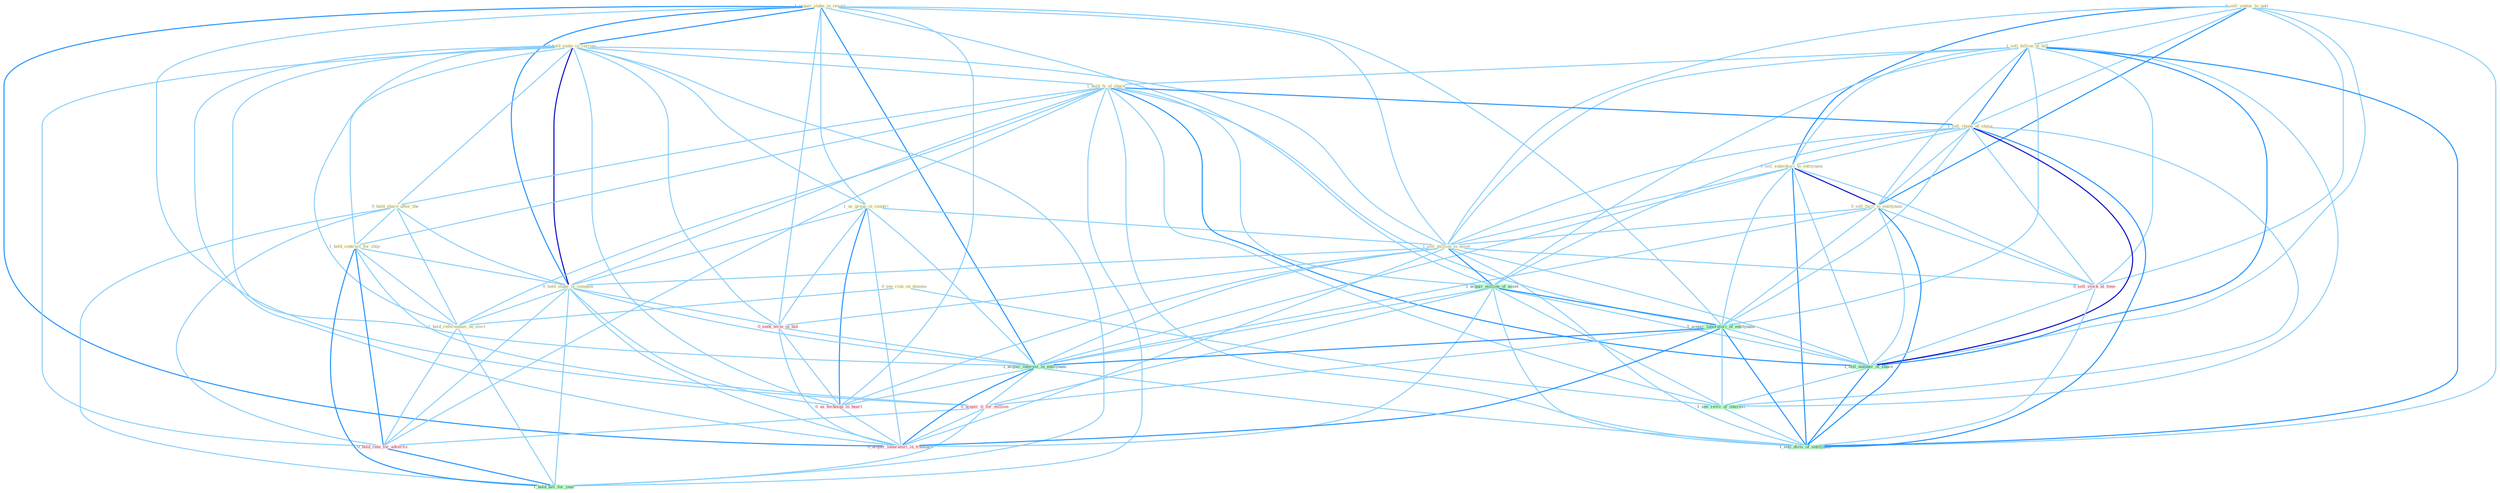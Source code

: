 Graph G{ 
    node
    [shape=polygon,style=filled,width=.5,height=.06,color="#BDFCC9",fixedsize=true,fontsize=4,
    fontcolor="#2f4f4f"];
    {node
    [color="#ffffe0", fontcolor="#8b7d6b"] "0_see_risk_on_dimens " "0_sell_ventur_to_unit " "1_acquir_stake_in_resort " "0_hold_stake_in_carrier " "1_us_group_in_countri " "1_sell_billion_of_bill " "1_hold_%_of_share " "0_hold_share_after_the " "1_hold_contract_for_ship " "1_sell_chunk_of_share " "0_sell_subsidiari_to_entitynam " "0_sell_facil_to_entitynam " "1_sell_million_in_asset " "0_hold_stake_in_compani " "1_hold_referendum_on_elect "}
{node [color="#fff0f5", fontcolor="#b22222"] "0_seek_term_in_bid " "0_us_techniqu_in_heart " "0_acquir_it_for_million " "0_hold_rate_for_advertis " "0_acquir_laboratori_in_transact " "0_sell_stock_at_time "}
edge [color="#B0E2FF"];

	"0_see_risk_on_dimens " -- "1_hold_referendum_on_elect " [w="1", color="#87cefa" ];
	"0_see_risk_on_dimens " -- "1_see_reviv_of_interest " [w="1", color="#87cefa" ];
	"0_sell_ventur_to_unit " -- "1_sell_billion_of_bill " [w="1", color="#87cefa" ];
	"0_sell_ventur_to_unit " -- "1_sell_chunk_of_share " [w="1", color="#87cefa" ];
	"0_sell_ventur_to_unit " -- "0_sell_subsidiari_to_entitynam " [w="2", color="#1e90ff" , len=0.8];
	"0_sell_ventur_to_unit " -- "0_sell_facil_to_entitynam " [w="2", color="#1e90ff" , len=0.8];
	"0_sell_ventur_to_unit " -- "1_sell_million_in_asset " [w="1", color="#87cefa" ];
	"0_sell_ventur_to_unit " -- "0_sell_stock_at_time " [w="1", color="#87cefa" ];
	"0_sell_ventur_to_unit " -- "1_sell_number_of_share " [w="1", color="#87cefa" ];
	"0_sell_ventur_to_unit " -- "1_sell_divis_of_entitynam " [w="1", color="#87cefa" ];
	"1_acquir_stake_in_resort " -- "0_hold_stake_in_carrier " [w="2", color="#1e90ff" , len=0.8];
	"1_acquir_stake_in_resort " -- "1_us_group_in_countri " [w="1", color="#87cefa" ];
	"1_acquir_stake_in_resort " -- "1_sell_million_in_asset " [w="1", color="#87cefa" ];
	"1_acquir_stake_in_resort " -- "0_hold_stake_in_compani " [w="2", color="#1e90ff" , len=0.8];
	"1_acquir_stake_in_resort " -- "1_acquir_million_of_asset " [w="1", color="#87cefa" ];
	"1_acquir_stake_in_resort " -- "1_acquir_laboratori_of_entitynam " [w="1", color="#87cefa" ];
	"1_acquir_stake_in_resort " -- "0_seek_term_in_bid " [w="1", color="#87cefa" ];
	"1_acquir_stake_in_resort " -- "1_acquir_interest_in_entitynam " [w="2", color="#1e90ff" , len=0.8];
	"1_acquir_stake_in_resort " -- "0_us_techniqu_in_heart " [w="1", color="#87cefa" ];
	"1_acquir_stake_in_resort " -- "0_acquir_it_for_million " [w="1", color="#87cefa" ];
	"1_acquir_stake_in_resort " -- "0_acquir_laboratori_in_transact " [w="2", color="#1e90ff" , len=0.8];
	"0_hold_stake_in_carrier " -- "1_us_group_in_countri " [w="1", color="#87cefa" ];
	"0_hold_stake_in_carrier " -- "1_hold_%_of_share " [w="1", color="#87cefa" ];
	"0_hold_stake_in_carrier " -- "0_hold_share_after_the " [w="1", color="#87cefa" ];
	"0_hold_stake_in_carrier " -- "1_hold_contract_for_ship " [w="1", color="#87cefa" ];
	"0_hold_stake_in_carrier " -- "1_sell_million_in_asset " [w="1", color="#87cefa" ];
	"0_hold_stake_in_carrier " -- "0_hold_stake_in_compani " [w="3", color="#0000cd" , len=0.6];
	"0_hold_stake_in_carrier " -- "1_hold_referendum_on_elect " [w="1", color="#87cefa" ];
	"0_hold_stake_in_carrier " -- "0_seek_term_in_bid " [w="1", color="#87cefa" ];
	"0_hold_stake_in_carrier " -- "1_acquir_interest_in_entitynam " [w="1", color="#87cefa" ];
	"0_hold_stake_in_carrier " -- "0_us_techniqu_in_heart " [w="1", color="#87cefa" ];
	"0_hold_stake_in_carrier " -- "0_hold_rate_for_advertis " [w="1", color="#87cefa" ];
	"0_hold_stake_in_carrier " -- "0_acquir_laboratori_in_transact " [w="1", color="#87cefa" ];
	"0_hold_stake_in_carrier " -- "1_hold_bill_for_year " [w="1", color="#87cefa" ];
	"1_us_group_in_countri " -- "1_sell_million_in_asset " [w="1", color="#87cefa" ];
	"1_us_group_in_countri " -- "0_hold_stake_in_compani " [w="1", color="#87cefa" ];
	"1_us_group_in_countri " -- "0_seek_term_in_bid " [w="1", color="#87cefa" ];
	"1_us_group_in_countri " -- "1_acquir_interest_in_entitynam " [w="1", color="#87cefa" ];
	"1_us_group_in_countri " -- "0_us_techniqu_in_heart " [w="2", color="#1e90ff" , len=0.8];
	"1_us_group_in_countri " -- "0_acquir_laboratori_in_transact " [w="1", color="#87cefa" ];
	"1_sell_billion_of_bill " -- "1_hold_%_of_share " [w="1", color="#87cefa" ];
	"1_sell_billion_of_bill " -- "1_sell_chunk_of_share " [w="2", color="#1e90ff" , len=0.8];
	"1_sell_billion_of_bill " -- "0_sell_subsidiari_to_entitynam " [w="1", color="#87cefa" ];
	"1_sell_billion_of_bill " -- "0_sell_facil_to_entitynam " [w="1", color="#87cefa" ];
	"1_sell_billion_of_bill " -- "1_sell_million_in_asset " [w="1", color="#87cefa" ];
	"1_sell_billion_of_bill " -- "1_acquir_million_of_asset " [w="1", color="#87cefa" ];
	"1_sell_billion_of_bill " -- "1_acquir_laboratori_of_entitynam " [w="1", color="#87cefa" ];
	"1_sell_billion_of_bill " -- "0_sell_stock_at_time " [w="1", color="#87cefa" ];
	"1_sell_billion_of_bill " -- "1_sell_number_of_share " [w="2", color="#1e90ff" , len=0.8];
	"1_sell_billion_of_bill " -- "1_see_reviv_of_interest " [w="1", color="#87cefa" ];
	"1_sell_billion_of_bill " -- "1_sell_divis_of_entitynam " [w="2", color="#1e90ff" , len=0.8];
	"1_hold_%_of_share " -- "0_hold_share_after_the " [w="1", color="#87cefa" ];
	"1_hold_%_of_share " -- "1_hold_contract_for_ship " [w="1", color="#87cefa" ];
	"1_hold_%_of_share " -- "1_sell_chunk_of_share " [w="2", color="#1e90ff" , len=0.8];
	"1_hold_%_of_share " -- "0_hold_stake_in_compani " [w="1", color="#87cefa" ];
	"1_hold_%_of_share " -- "1_hold_referendum_on_elect " [w="1", color="#87cefa" ];
	"1_hold_%_of_share " -- "1_acquir_million_of_asset " [w="1", color="#87cefa" ];
	"1_hold_%_of_share " -- "1_acquir_laboratori_of_entitynam " [w="1", color="#87cefa" ];
	"1_hold_%_of_share " -- "0_hold_rate_for_advertis " [w="1", color="#87cefa" ];
	"1_hold_%_of_share " -- "1_sell_number_of_share " [w="2", color="#1e90ff" , len=0.8];
	"1_hold_%_of_share " -- "1_see_reviv_of_interest " [w="1", color="#87cefa" ];
	"1_hold_%_of_share " -- "1_hold_bill_for_year " [w="1", color="#87cefa" ];
	"1_hold_%_of_share " -- "1_sell_divis_of_entitynam " [w="1", color="#87cefa" ];
	"0_hold_share_after_the " -- "1_hold_contract_for_ship " [w="1", color="#87cefa" ];
	"0_hold_share_after_the " -- "0_hold_stake_in_compani " [w="1", color="#87cefa" ];
	"0_hold_share_after_the " -- "1_hold_referendum_on_elect " [w="1", color="#87cefa" ];
	"0_hold_share_after_the " -- "0_hold_rate_for_advertis " [w="1", color="#87cefa" ];
	"0_hold_share_after_the " -- "1_hold_bill_for_year " [w="1", color="#87cefa" ];
	"1_hold_contract_for_ship " -- "0_hold_stake_in_compani " [w="1", color="#87cefa" ];
	"1_hold_contract_for_ship " -- "1_hold_referendum_on_elect " [w="1", color="#87cefa" ];
	"1_hold_contract_for_ship " -- "0_acquir_it_for_million " [w="1", color="#87cefa" ];
	"1_hold_contract_for_ship " -- "0_hold_rate_for_advertis " [w="2", color="#1e90ff" , len=0.8];
	"1_hold_contract_for_ship " -- "1_hold_bill_for_year " [w="2", color="#1e90ff" , len=0.8];
	"1_sell_chunk_of_share " -- "0_sell_subsidiari_to_entitynam " [w="1", color="#87cefa" ];
	"1_sell_chunk_of_share " -- "0_sell_facil_to_entitynam " [w="1", color="#87cefa" ];
	"1_sell_chunk_of_share " -- "1_sell_million_in_asset " [w="1", color="#87cefa" ];
	"1_sell_chunk_of_share " -- "1_acquir_million_of_asset " [w="1", color="#87cefa" ];
	"1_sell_chunk_of_share " -- "1_acquir_laboratori_of_entitynam " [w="1", color="#87cefa" ];
	"1_sell_chunk_of_share " -- "0_sell_stock_at_time " [w="1", color="#87cefa" ];
	"1_sell_chunk_of_share " -- "1_sell_number_of_share " [w="3", color="#0000cd" , len=0.6];
	"1_sell_chunk_of_share " -- "1_see_reviv_of_interest " [w="1", color="#87cefa" ];
	"1_sell_chunk_of_share " -- "1_sell_divis_of_entitynam " [w="2", color="#1e90ff" , len=0.8];
	"0_sell_subsidiari_to_entitynam " -- "0_sell_facil_to_entitynam " [w="3", color="#0000cd" , len=0.6];
	"0_sell_subsidiari_to_entitynam " -- "1_sell_million_in_asset " [w="1", color="#87cefa" ];
	"0_sell_subsidiari_to_entitynam " -- "1_acquir_laboratori_of_entitynam " [w="1", color="#87cefa" ];
	"0_sell_subsidiari_to_entitynam " -- "1_acquir_interest_in_entitynam " [w="1", color="#87cefa" ];
	"0_sell_subsidiari_to_entitynam " -- "0_sell_stock_at_time " [w="1", color="#87cefa" ];
	"0_sell_subsidiari_to_entitynam " -- "1_sell_number_of_share " [w="1", color="#87cefa" ];
	"0_sell_subsidiari_to_entitynam " -- "1_sell_divis_of_entitynam " [w="2", color="#1e90ff" , len=0.8];
	"0_sell_facil_to_entitynam " -- "1_sell_million_in_asset " [w="1", color="#87cefa" ];
	"0_sell_facil_to_entitynam " -- "1_acquir_laboratori_of_entitynam " [w="1", color="#87cefa" ];
	"0_sell_facil_to_entitynam " -- "1_acquir_interest_in_entitynam " [w="1", color="#87cefa" ];
	"0_sell_facil_to_entitynam " -- "0_sell_stock_at_time " [w="1", color="#87cefa" ];
	"0_sell_facil_to_entitynam " -- "1_sell_number_of_share " [w="1", color="#87cefa" ];
	"0_sell_facil_to_entitynam " -- "1_sell_divis_of_entitynam " [w="2", color="#1e90ff" , len=0.8];
	"1_sell_million_in_asset " -- "0_hold_stake_in_compani " [w="1", color="#87cefa" ];
	"1_sell_million_in_asset " -- "1_acquir_million_of_asset " [w="2", color="#1e90ff" , len=0.8];
	"1_sell_million_in_asset " -- "0_seek_term_in_bid " [w="1", color="#87cefa" ];
	"1_sell_million_in_asset " -- "1_acquir_interest_in_entitynam " [w="1", color="#87cefa" ];
	"1_sell_million_in_asset " -- "0_us_techniqu_in_heart " [w="1", color="#87cefa" ];
	"1_sell_million_in_asset " -- "0_acquir_laboratori_in_transact " [w="1", color="#87cefa" ];
	"1_sell_million_in_asset " -- "0_sell_stock_at_time " [w="1", color="#87cefa" ];
	"1_sell_million_in_asset " -- "1_sell_number_of_share " [w="1", color="#87cefa" ];
	"1_sell_million_in_asset " -- "1_sell_divis_of_entitynam " [w="1", color="#87cefa" ];
	"0_hold_stake_in_compani " -- "1_hold_referendum_on_elect " [w="1", color="#87cefa" ];
	"0_hold_stake_in_compani " -- "0_seek_term_in_bid " [w="1", color="#87cefa" ];
	"0_hold_stake_in_compani " -- "1_acquir_interest_in_entitynam " [w="1", color="#87cefa" ];
	"0_hold_stake_in_compani " -- "0_us_techniqu_in_heart " [w="1", color="#87cefa" ];
	"0_hold_stake_in_compani " -- "0_hold_rate_for_advertis " [w="1", color="#87cefa" ];
	"0_hold_stake_in_compani " -- "0_acquir_laboratori_in_transact " [w="1", color="#87cefa" ];
	"0_hold_stake_in_compani " -- "1_hold_bill_for_year " [w="1", color="#87cefa" ];
	"1_hold_referendum_on_elect " -- "0_hold_rate_for_advertis " [w="1", color="#87cefa" ];
	"1_hold_referendum_on_elect " -- "1_hold_bill_for_year " [w="1", color="#87cefa" ];
	"1_acquir_million_of_asset " -- "1_acquir_laboratori_of_entitynam " [w="2", color="#1e90ff" , len=0.8];
	"1_acquir_million_of_asset " -- "1_acquir_interest_in_entitynam " [w="1", color="#87cefa" ];
	"1_acquir_million_of_asset " -- "0_acquir_it_for_million " [w="1", color="#87cefa" ];
	"1_acquir_million_of_asset " -- "0_acquir_laboratori_in_transact " [w="1", color="#87cefa" ];
	"1_acquir_million_of_asset " -- "1_sell_number_of_share " [w="1", color="#87cefa" ];
	"1_acquir_million_of_asset " -- "1_see_reviv_of_interest " [w="1", color="#87cefa" ];
	"1_acquir_million_of_asset " -- "1_sell_divis_of_entitynam " [w="1", color="#87cefa" ];
	"1_acquir_laboratori_of_entitynam " -- "1_acquir_interest_in_entitynam " [w="2", color="#1e90ff" , len=0.8];
	"1_acquir_laboratori_of_entitynam " -- "0_acquir_it_for_million " [w="1", color="#87cefa" ];
	"1_acquir_laboratori_of_entitynam " -- "0_acquir_laboratori_in_transact " [w="2", color="#1e90ff" , len=0.8];
	"1_acquir_laboratori_of_entitynam " -- "1_sell_number_of_share " [w="1", color="#87cefa" ];
	"1_acquir_laboratori_of_entitynam " -- "1_see_reviv_of_interest " [w="1", color="#87cefa" ];
	"1_acquir_laboratori_of_entitynam " -- "1_sell_divis_of_entitynam " [w="2", color="#1e90ff" , len=0.8];
	"0_seek_term_in_bid " -- "1_acquir_interest_in_entitynam " [w="1", color="#87cefa" ];
	"0_seek_term_in_bid " -- "0_us_techniqu_in_heart " [w="1", color="#87cefa" ];
	"0_seek_term_in_bid " -- "0_acquir_laboratori_in_transact " [w="1", color="#87cefa" ];
	"1_acquir_interest_in_entitynam " -- "0_us_techniqu_in_heart " [w="1", color="#87cefa" ];
	"1_acquir_interest_in_entitynam " -- "0_acquir_it_for_million " [w="1", color="#87cefa" ];
	"1_acquir_interest_in_entitynam " -- "0_acquir_laboratori_in_transact " [w="2", color="#1e90ff" , len=0.8];
	"1_acquir_interest_in_entitynam " -- "1_sell_divis_of_entitynam " [w="1", color="#87cefa" ];
	"0_us_techniqu_in_heart " -- "0_acquir_laboratori_in_transact " [w="1", color="#87cefa" ];
	"0_acquir_it_for_million " -- "0_hold_rate_for_advertis " [w="1", color="#87cefa" ];
	"0_acquir_it_for_million " -- "0_acquir_laboratori_in_transact " [w="1", color="#87cefa" ];
	"0_acquir_it_for_million " -- "1_hold_bill_for_year " [w="1", color="#87cefa" ];
	"0_hold_rate_for_advertis " -- "1_hold_bill_for_year " [w="2", color="#1e90ff" , len=0.8];
	"0_sell_stock_at_time " -- "1_sell_number_of_share " [w="1", color="#87cefa" ];
	"0_sell_stock_at_time " -- "1_sell_divis_of_entitynam " [w="1", color="#87cefa" ];
	"1_sell_number_of_share " -- "1_see_reviv_of_interest " [w="1", color="#87cefa" ];
	"1_sell_number_of_share " -- "1_sell_divis_of_entitynam " [w="2", color="#1e90ff" , len=0.8];
	"1_see_reviv_of_interest " -- "1_sell_divis_of_entitynam " [w="1", color="#87cefa" ];
}